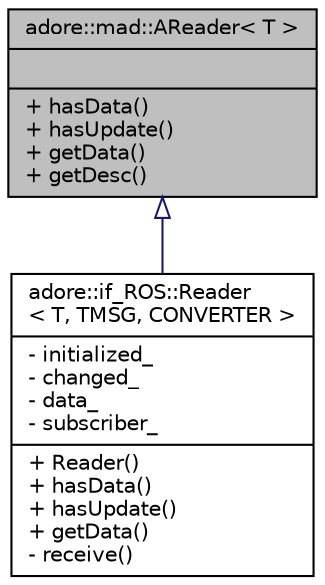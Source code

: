 digraph "adore::mad::AReader&lt; T &gt;"
{
 // LATEX_PDF_SIZE
  edge [fontname="Helvetica",fontsize="10",labelfontname="Helvetica",labelfontsize="10"];
  node [fontname="Helvetica",fontsize="10",shape=record];
  Node1 [label="{adore::mad::AReader\< T \>\n||+ hasData()\l+ hasUpdate()\l+ getData()\l+ getDesc()\l}",height=0.2,width=0.4,color="black", fillcolor="grey75", style="filled", fontcolor="black",tooltip=" "];
  Node1 -> Node2 [dir="back",color="midnightblue",fontsize="10",style="solid",arrowtail="onormal",fontname="Helvetica"];
  Node2 [label="{adore::if_ROS::Reader\l\< T, TMSG, CONVERTER \>\n|- initialized_\l- changed_\l- data_\l- subscriber_\l|+ Reader()\l+ hasData()\l+ hasUpdate()\l+ getData()\l- receive()\l}",height=0.2,width=0.4,color="black", fillcolor="white", style="filled",URL="$classadore_1_1if__ROS_1_1Reader.html",tooltip=" "];
}
